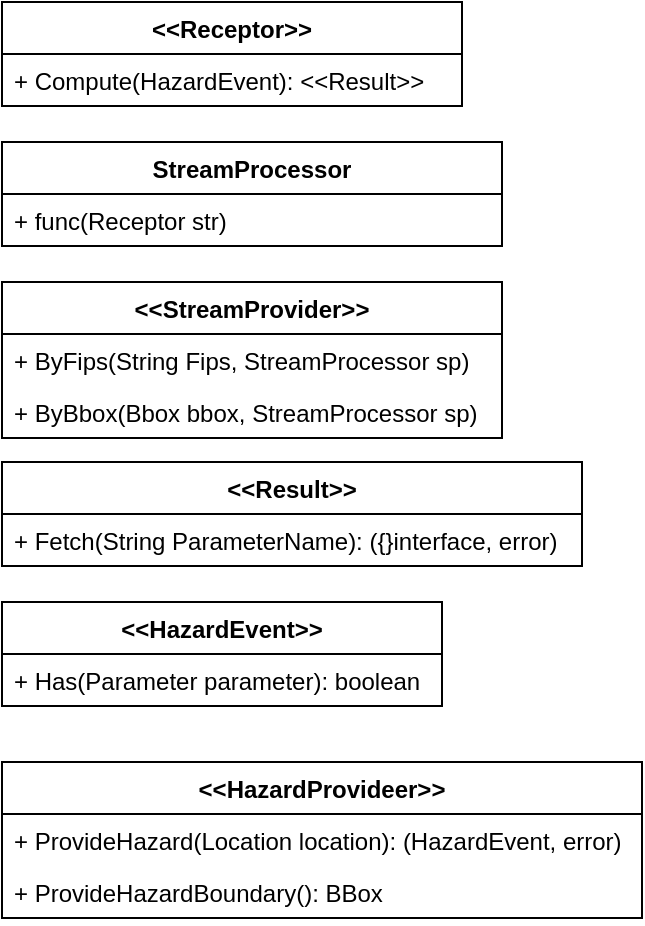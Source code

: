 <mxfile version="15.1.4" type="device"><diagram id="UBkwNmfLTsepVcfRcgv9" name="Page-1"><mxGraphModel dx="946" dy="557" grid="1" gridSize="10" guides="1" tooltips="1" connect="1" arrows="1" fold="1" page="1" pageScale="1" pageWidth="850" pageHeight="1100" math="0" shadow="0"><root><mxCell id="0"/><mxCell id="1" parent="0"/><mxCell id="4oVQOs9NOsqmQCFZLNWR-1" value="&lt;&lt;Receptor&gt;&gt;" style="swimlane;fontStyle=1;align=center;verticalAlign=top;childLayout=stackLayout;horizontal=1;startSize=26;horizontalStack=0;resizeParent=1;resizeParentMax=0;resizeLast=0;collapsible=1;marginBottom=0;" vertex="1" parent="1"><mxGeometry x="120" y="20" width="230" height="52" as="geometry"/></mxCell><mxCell id="4oVQOs9NOsqmQCFZLNWR-4" value="+ Compute(HazardEvent): &lt;&lt;Result&gt;&gt;" style="text;strokeColor=none;fillColor=none;align=left;verticalAlign=top;spacingLeft=4;spacingRight=4;overflow=hidden;rotatable=0;points=[[0,0.5],[1,0.5]];portConstraint=eastwest;" vertex="1" parent="4oVQOs9NOsqmQCFZLNWR-1"><mxGeometry y="26" width="230" height="26" as="geometry"/></mxCell><mxCell id="4oVQOs9NOsqmQCFZLNWR-5" value="&lt;&lt;Result&gt;&gt;" style="swimlane;fontStyle=1;align=center;verticalAlign=top;childLayout=stackLayout;horizontal=1;startSize=26;horizontalStack=0;resizeParent=1;resizeParentMax=0;resizeLast=0;collapsible=1;marginBottom=0;" vertex="1" parent="1"><mxGeometry x="120" y="250" width="290" height="52" as="geometry"/></mxCell><mxCell id="4oVQOs9NOsqmQCFZLNWR-6" value="+ Fetch(String ParameterName): ({}interface, error)" style="text;strokeColor=none;fillColor=none;align=left;verticalAlign=top;spacingLeft=4;spacingRight=4;overflow=hidden;rotatable=0;points=[[0,0.5],[1,0.5]];portConstraint=eastwest;" vertex="1" parent="4oVQOs9NOsqmQCFZLNWR-5"><mxGeometry y="26" width="290" height="26" as="geometry"/></mxCell><mxCell id="4oVQOs9NOsqmQCFZLNWR-7" value="&lt;&lt;HazardEvent&gt;&gt;" style="swimlane;fontStyle=1;align=center;verticalAlign=top;childLayout=stackLayout;horizontal=1;startSize=26;horizontalStack=0;resizeParent=1;resizeParentMax=0;resizeLast=0;collapsible=1;marginBottom=0;" vertex="1" parent="1"><mxGeometry x="120" y="320" width="220" height="52" as="geometry"/></mxCell><mxCell id="4oVQOs9NOsqmQCFZLNWR-8" value="+ Has(Parameter parameter): boolean" style="text;strokeColor=none;fillColor=none;align=left;verticalAlign=top;spacingLeft=4;spacingRight=4;overflow=hidden;rotatable=0;points=[[0,0.5],[1,0.5]];portConstraint=eastwest;" vertex="1" parent="4oVQOs9NOsqmQCFZLNWR-7"><mxGeometry y="26" width="220" height="26" as="geometry"/></mxCell><mxCell id="4oVQOs9NOsqmQCFZLNWR-9" value="&lt;&lt;HazardProvideer&gt;&gt;" style="swimlane;fontStyle=1;align=center;verticalAlign=top;childLayout=stackLayout;horizontal=1;startSize=26;horizontalStack=0;resizeParent=1;resizeParentMax=0;resizeLast=0;collapsible=1;marginBottom=0;" vertex="1" parent="1"><mxGeometry x="120" y="400" width="320" height="78" as="geometry"/></mxCell><mxCell id="4oVQOs9NOsqmQCFZLNWR-10" value="+ ProvideHazard(Location location): (HazardEvent, error)" style="text;strokeColor=none;fillColor=none;align=left;verticalAlign=top;spacingLeft=4;spacingRight=4;overflow=hidden;rotatable=0;points=[[0,0.5],[1,0.5]];portConstraint=eastwest;" vertex="1" parent="4oVQOs9NOsqmQCFZLNWR-9"><mxGeometry y="26" width="320" height="26" as="geometry"/></mxCell><mxCell id="4oVQOs9NOsqmQCFZLNWR-13" value="+ ProvideHazardBoundary(): BBox" style="text;strokeColor=none;fillColor=none;align=left;verticalAlign=top;spacingLeft=4;spacingRight=4;overflow=hidden;rotatable=0;points=[[0,0.5],[1,0.5]];portConstraint=eastwest;" vertex="1" parent="4oVQOs9NOsqmQCFZLNWR-9"><mxGeometry y="52" width="320" height="26" as="geometry"/></mxCell><mxCell id="4oVQOs9NOsqmQCFZLNWR-11" value="&lt;&lt;StreamProvider&gt;&gt;" style="swimlane;fontStyle=1;align=center;verticalAlign=top;childLayout=stackLayout;horizontal=1;startSize=26;horizontalStack=0;resizeParent=1;resizeParentMax=0;resizeLast=0;collapsible=1;marginBottom=0;" vertex="1" parent="1"><mxGeometry x="120" y="160" width="250" height="78" as="geometry"/></mxCell><mxCell id="4oVQOs9NOsqmQCFZLNWR-12" value="+ ByFips(String Fips, StreamProcessor sp)" style="text;strokeColor=none;fillColor=none;align=left;verticalAlign=top;spacingLeft=4;spacingRight=4;overflow=hidden;rotatable=0;points=[[0,0.5],[1,0.5]];portConstraint=eastwest;" vertex="1" parent="4oVQOs9NOsqmQCFZLNWR-11"><mxGeometry y="26" width="250" height="26" as="geometry"/></mxCell><mxCell id="4oVQOs9NOsqmQCFZLNWR-14" value="+ ByBbox(Bbox bbox, StreamProcessor sp)" style="text;strokeColor=none;fillColor=none;align=left;verticalAlign=top;spacingLeft=4;spacingRight=4;overflow=hidden;rotatable=0;points=[[0,0.5],[1,0.5]];portConstraint=eastwest;" vertex="1" parent="4oVQOs9NOsqmQCFZLNWR-11"><mxGeometry y="52" width="250" height="26" as="geometry"/></mxCell><mxCell id="4oVQOs9NOsqmQCFZLNWR-15" value="StreamProcessor" style="swimlane;fontStyle=1;align=center;verticalAlign=top;childLayout=stackLayout;horizontal=1;startSize=26;horizontalStack=0;resizeParent=1;resizeParentMax=0;resizeLast=0;collapsible=1;marginBottom=0;" vertex="1" parent="1"><mxGeometry x="120" y="90" width="250" height="52" as="geometry"/></mxCell><mxCell id="4oVQOs9NOsqmQCFZLNWR-16" value="+ func(Receptor str)" style="text;strokeColor=none;fillColor=none;align=left;verticalAlign=top;spacingLeft=4;spacingRight=4;overflow=hidden;rotatable=0;points=[[0,0.5],[1,0.5]];portConstraint=eastwest;" vertex="1" parent="4oVQOs9NOsqmQCFZLNWR-15"><mxGeometry y="26" width="250" height="26" as="geometry"/></mxCell></root></mxGraphModel></diagram></mxfile>